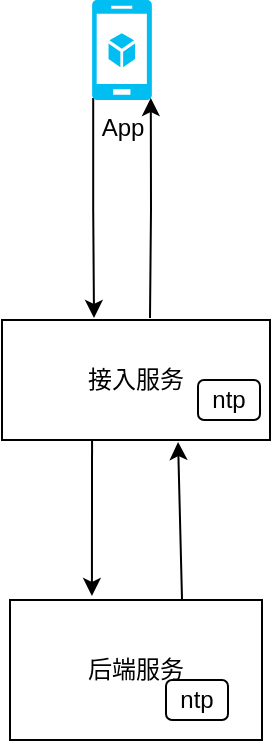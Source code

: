 <mxfile version="14.1.1" type="github">
  <diagram id="C5RBs43oDa-KdzZeNtuy" name="Page-1">
    <mxGraphModel dx="1422" dy="794" grid="1" gridSize="10" guides="1" tooltips="1" connect="1" arrows="1" fold="1" page="1" pageScale="1" pageWidth="827" pageHeight="1169" math="0" shadow="0">
      <root>
        <mxCell id="WIyWlLk6GJQsqaUBKTNV-0" />
        <mxCell id="WIyWlLk6GJQsqaUBKTNV-1" parent="WIyWlLk6GJQsqaUBKTNV-0" />
        <mxCell id="_FPMP0QSxzR21x_viGGJ-8" style="edgeStyle=orthogonalEdgeStyle;rounded=0;orthogonalLoop=1;jettySize=auto;html=1;exitX=0.02;exitY=0.98;exitDx=0;exitDy=0;exitPerimeter=0;" edge="1" parent="WIyWlLk6GJQsqaUBKTNV-1" source="_FPMP0QSxzR21x_viGGJ-3">
          <mxGeometry relative="1" as="geometry">
            <mxPoint x="362" y="319" as="targetPoint" />
            <Array as="points" />
          </mxGeometry>
        </mxCell>
        <mxCell id="_FPMP0QSxzR21x_viGGJ-3" value="App" style="verticalLabelPosition=bottom;html=1;verticalAlign=top;align=center;strokeColor=none;fillColor=#00BEF2;shape=mxgraph.azure.mobile_services;pointerEvents=1;" vertex="1" parent="WIyWlLk6GJQsqaUBKTNV-1">
          <mxGeometry x="361" y="160" width="30" height="50" as="geometry" />
        </mxCell>
        <mxCell id="_FPMP0QSxzR21x_viGGJ-9" style="edgeStyle=orthogonalEdgeStyle;rounded=0;orthogonalLoop=1;jettySize=auto;html=1;entryX=0.98;entryY=0.98;entryDx=0;entryDy=0;entryPerimeter=0;" edge="1" parent="WIyWlLk6GJQsqaUBKTNV-1" target="_FPMP0QSxzR21x_viGGJ-3">
          <mxGeometry relative="1" as="geometry">
            <mxPoint x="390" y="319" as="sourcePoint" />
          </mxGeometry>
        </mxCell>
        <mxCell id="_FPMP0QSxzR21x_viGGJ-14" style="edgeStyle=none;rounded=0;orthogonalLoop=1;jettySize=auto;html=1;exitX=0.336;exitY=1;exitDx=0;exitDy=0;entryX=0.325;entryY=-0.029;entryDx=0;entryDy=0;exitPerimeter=0;entryPerimeter=0;" edge="1" parent="WIyWlLk6GJQsqaUBKTNV-1" source="_FPMP0QSxzR21x_viGGJ-4" target="_FPMP0QSxzR21x_viGGJ-5">
          <mxGeometry relative="1" as="geometry" />
        </mxCell>
        <mxCell id="_FPMP0QSxzR21x_viGGJ-4" value="接入服务" style="rounded=0;whiteSpace=wrap;html=1;" vertex="1" parent="WIyWlLk6GJQsqaUBKTNV-1">
          <mxGeometry x="316" y="320" width="134" height="60" as="geometry" />
        </mxCell>
        <mxCell id="_FPMP0QSxzR21x_viGGJ-15" style="edgeStyle=none;rounded=0;orthogonalLoop=1;jettySize=auto;html=1;exitX=0.683;exitY=0.029;exitDx=0;exitDy=0;entryX=0.657;entryY=1.017;entryDx=0;entryDy=0;entryPerimeter=0;exitPerimeter=0;" edge="1" parent="WIyWlLk6GJQsqaUBKTNV-1" source="_FPMP0QSxzR21x_viGGJ-5" target="_FPMP0QSxzR21x_viGGJ-4">
          <mxGeometry relative="1" as="geometry" />
        </mxCell>
        <mxCell id="_FPMP0QSxzR21x_viGGJ-5" value="后端服务" style="rounded=0;whiteSpace=wrap;html=1;" vertex="1" parent="WIyWlLk6GJQsqaUBKTNV-1">
          <mxGeometry x="320" y="460" width="126" height="70" as="geometry" />
        </mxCell>
        <mxCell id="_FPMP0QSxzR21x_viGGJ-11" value="ntp" style="rounded=1;whiteSpace=wrap;html=1;" vertex="1" parent="WIyWlLk6GJQsqaUBKTNV-1">
          <mxGeometry x="414" y="350" width="31" height="20" as="geometry" />
        </mxCell>
        <mxCell id="_FPMP0QSxzR21x_viGGJ-13" value="ntp" style="rounded=1;whiteSpace=wrap;html=1;" vertex="1" parent="WIyWlLk6GJQsqaUBKTNV-1">
          <mxGeometry x="398" y="500" width="31" height="20" as="geometry" />
        </mxCell>
      </root>
    </mxGraphModel>
  </diagram>
</mxfile>
